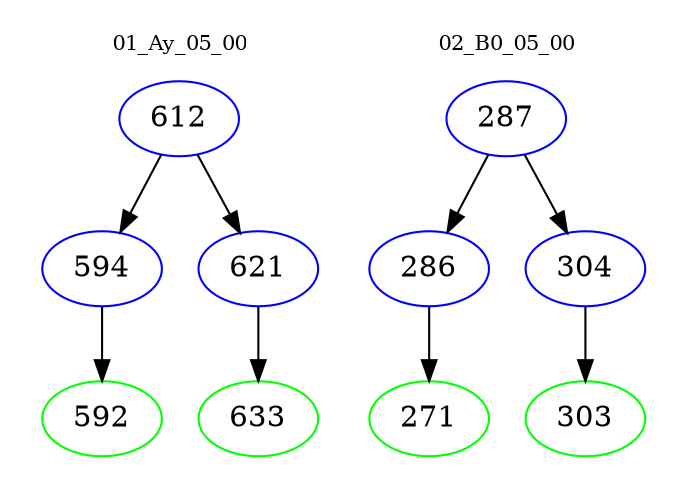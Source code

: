 digraph{
subgraph cluster_0 {
color = white
label = "01_Ay_05_00";
fontsize=10;
T0_612 [label="612", color="blue"]
T0_612 -> T0_594 [color="black"]
T0_594 [label="594", color="blue"]
T0_594 -> T0_592 [color="black"]
T0_592 [label="592", color="green"]
T0_612 -> T0_621 [color="black"]
T0_621 [label="621", color="blue"]
T0_621 -> T0_633 [color="black"]
T0_633 [label="633", color="green"]
}
subgraph cluster_1 {
color = white
label = "02_B0_05_00";
fontsize=10;
T1_287 [label="287", color="blue"]
T1_287 -> T1_286 [color="black"]
T1_286 [label="286", color="blue"]
T1_286 -> T1_271 [color="black"]
T1_271 [label="271", color="green"]
T1_287 -> T1_304 [color="black"]
T1_304 [label="304", color="blue"]
T1_304 -> T1_303 [color="black"]
T1_303 [label="303", color="green"]
}
}
